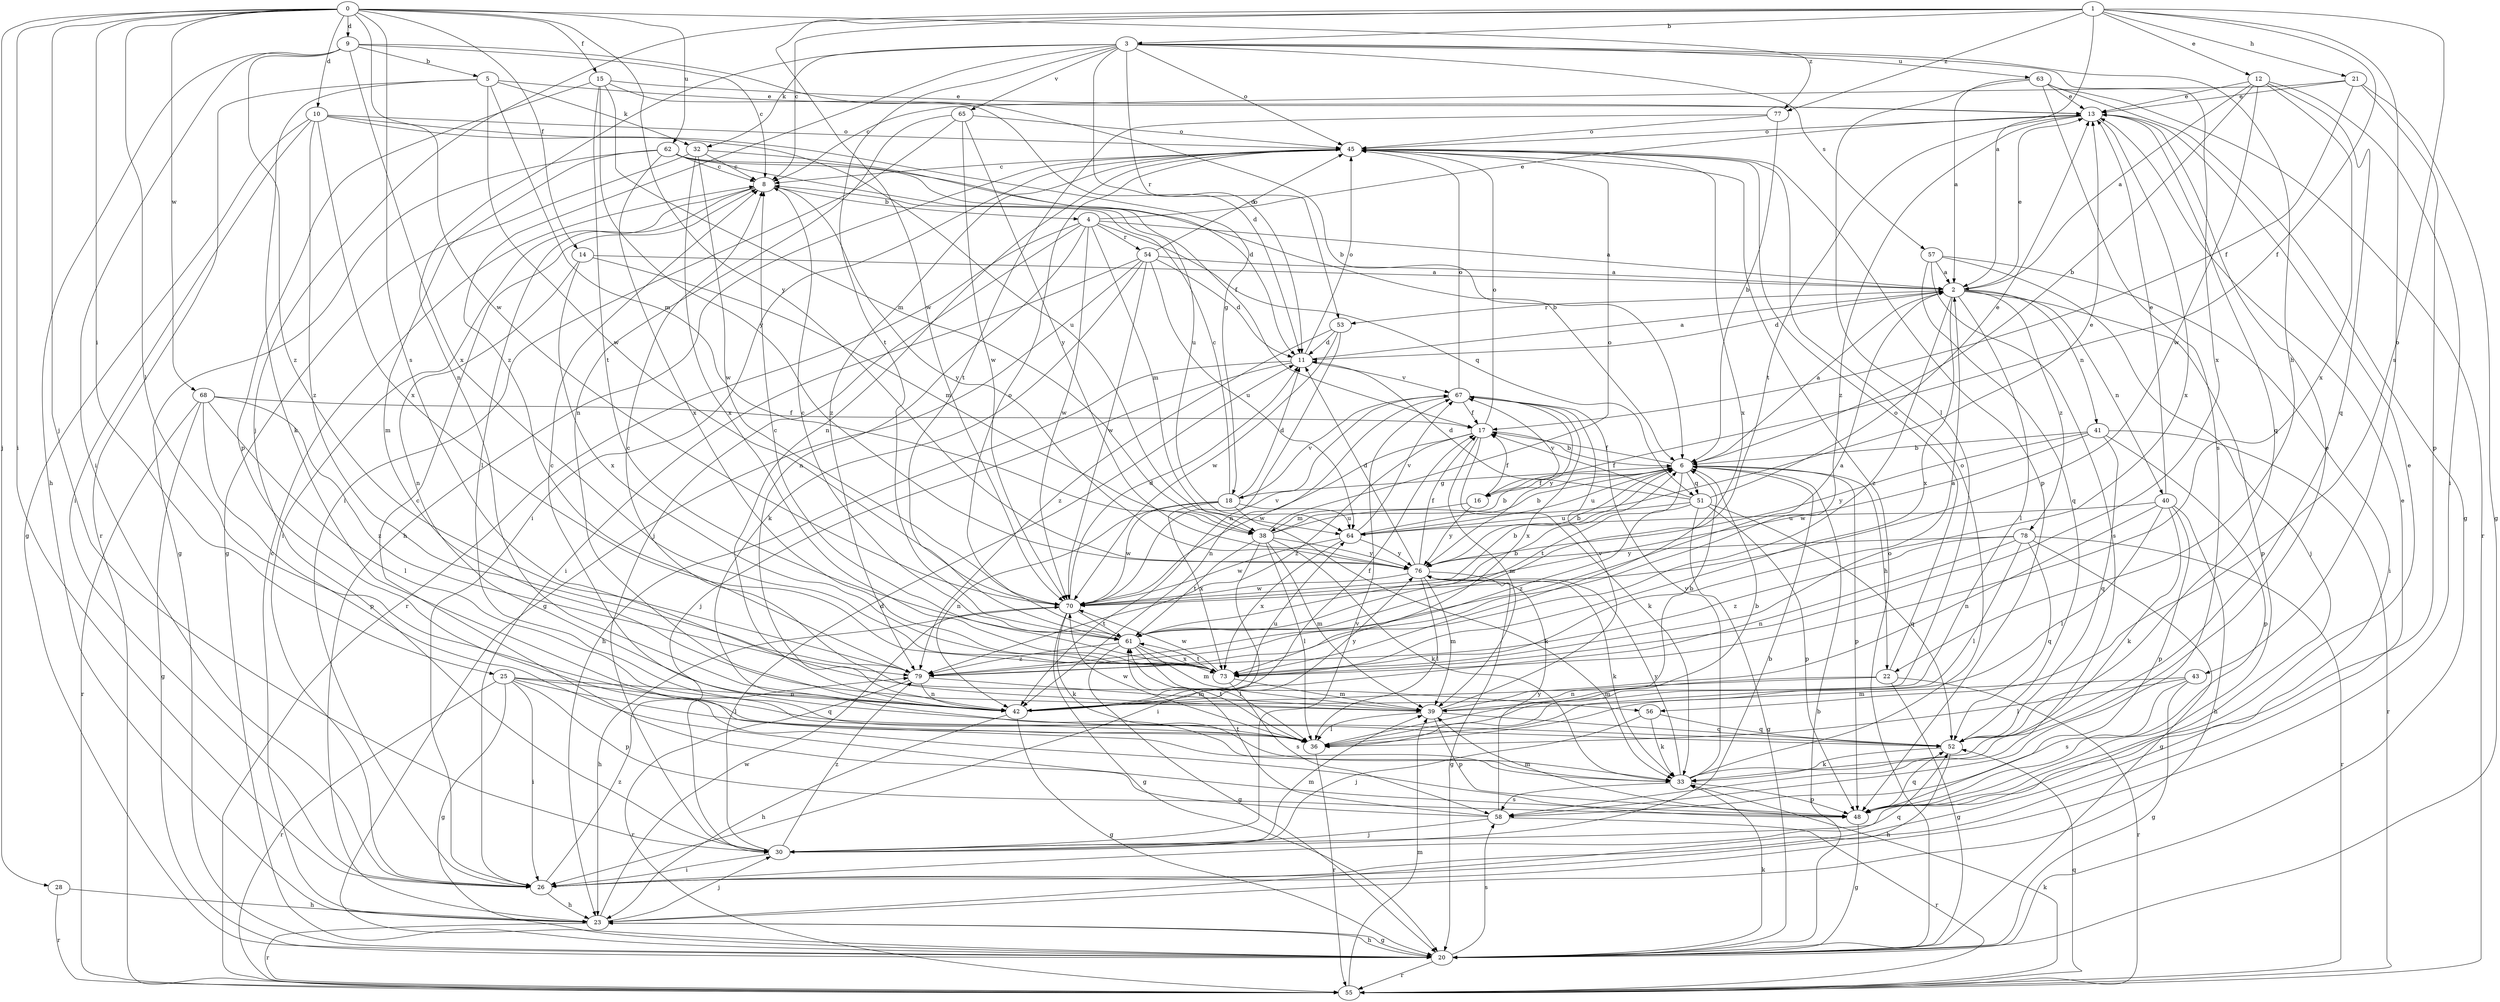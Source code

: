 strict digraph  {
0;
1;
2;
3;
4;
5;
6;
8;
9;
10;
11;
12;
13;
14;
15;
16;
17;
18;
20;
21;
22;
23;
25;
26;
28;
30;
32;
33;
36;
38;
39;
40;
41;
42;
43;
45;
48;
51;
52;
53;
54;
55;
56;
57;
58;
61;
62;
63;
64;
65;
67;
68;
70;
73;
76;
77;
78;
79;
0 -> 9  [label=d];
0 -> 10  [label=d];
0 -> 14  [label=f];
0 -> 15  [label=f];
0 -> 25  [label=i];
0 -> 26  [label=i];
0 -> 28  [label=j];
0 -> 30  [label=j];
0 -> 36  [label=l];
0 -> 56  [label=s];
0 -> 62  [label=u];
0 -> 68  [label=w];
0 -> 70  [label=w];
0 -> 76  [label=y];
0 -> 77  [label=z];
1 -> 2  [label=a];
1 -> 3  [label=b];
1 -> 8  [label=c];
1 -> 12  [label=e];
1 -> 16  [label=f];
1 -> 21  [label=h];
1 -> 30  [label=j];
1 -> 43  [label=o];
1 -> 56  [label=s];
1 -> 70  [label=w];
1 -> 77  [label=z];
2 -> 11  [label=d];
2 -> 13  [label=e];
2 -> 36  [label=l];
2 -> 40  [label=n];
2 -> 41  [label=n];
2 -> 48  [label=p];
2 -> 53  [label=r];
2 -> 73  [label=x];
2 -> 78  [label=z];
2 -> 79  [label=z];
3 -> 11  [label=d];
3 -> 22  [label=h];
3 -> 32  [label=k];
3 -> 42  [label=n];
3 -> 45  [label=o];
3 -> 53  [label=r];
3 -> 57  [label=s];
3 -> 61  [label=t];
3 -> 63  [label=u];
3 -> 65  [label=v];
3 -> 73  [label=x];
3 -> 79  [label=z];
4 -> 2  [label=a];
4 -> 13  [label=e];
4 -> 30  [label=j];
4 -> 38  [label=m];
4 -> 42  [label=n];
4 -> 51  [label=q];
4 -> 54  [label=r];
4 -> 55  [label=r];
4 -> 70  [label=w];
5 -> 13  [label=e];
5 -> 32  [label=k];
5 -> 33  [label=k];
5 -> 38  [label=m];
5 -> 55  [label=r];
5 -> 70  [label=w];
6 -> 2  [label=a];
6 -> 16  [label=f];
6 -> 17  [label=f];
6 -> 18  [label=g];
6 -> 22  [label=h];
6 -> 48  [label=p];
6 -> 51  [label=q];
6 -> 61  [label=t];
6 -> 64  [label=u];
8 -> 4  [label=b];
8 -> 26  [label=i];
8 -> 36  [label=l];
8 -> 76  [label=y];
9 -> 5  [label=b];
9 -> 6  [label=b];
9 -> 8  [label=c];
9 -> 23  [label=h];
9 -> 26  [label=i];
9 -> 73  [label=x];
9 -> 79  [label=z];
10 -> 18  [label=g];
10 -> 20  [label=g];
10 -> 26  [label=i];
10 -> 45  [label=o];
10 -> 64  [label=u];
10 -> 73  [label=x];
10 -> 79  [label=z];
11 -> 2  [label=a];
11 -> 23  [label=h];
11 -> 30  [label=j];
11 -> 45  [label=o];
11 -> 67  [label=v];
12 -> 2  [label=a];
12 -> 6  [label=b];
12 -> 13  [label=e];
12 -> 26  [label=i];
12 -> 52  [label=q];
12 -> 70  [label=w];
12 -> 73  [label=x];
13 -> 45  [label=o];
13 -> 52  [label=q];
13 -> 61  [label=t];
13 -> 73  [label=x];
13 -> 79  [label=z];
14 -> 2  [label=a];
14 -> 38  [label=m];
14 -> 42  [label=n];
14 -> 73  [label=x];
15 -> 11  [label=d];
15 -> 13  [label=e];
15 -> 38  [label=m];
15 -> 48  [label=p];
15 -> 61  [label=t];
15 -> 76  [label=y];
16 -> 17  [label=f];
16 -> 38  [label=m];
16 -> 67  [label=v];
16 -> 76  [label=y];
17 -> 6  [label=b];
17 -> 33  [label=k];
17 -> 39  [label=m];
17 -> 45  [label=o];
17 -> 70  [label=w];
17 -> 79  [label=z];
18 -> 8  [label=c];
18 -> 11  [label=d];
18 -> 33  [label=k];
18 -> 42  [label=n];
18 -> 64  [label=u];
18 -> 67  [label=v];
18 -> 70  [label=w];
18 -> 73  [label=x];
20 -> 6  [label=b];
20 -> 23  [label=h];
20 -> 33  [label=k];
20 -> 45  [label=o];
20 -> 55  [label=r];
20 -> 58  [label=s];
21 -> 8  [label=c];
21 -> 13  [label=e];
21 -> 17  [label=f];
21 -> 20  [label=g];
21 -> 48  [label=p];
22 -> 20  [label=g];
22 -> 39  [label=m];
22 -> 42  [label=n];
22 -> 45  [label=o];
22 -> 55  [label=r];
23 -> 8  [label=c];
23 -> 20  [label=g];
23 -> 30  [label=j];
23 -> 55  [label=r];
23 -> 70  [label=w];
25 -> 20  [label=g];
25 -> 26  [label=i];
25 -> 36  [label=l];
25 -> 42  [label=n];
25 -> 48  [label=p];
25 -> 52  [label=q];
25 -> 55  [label=r];
26 -> 13  [label=e];
26 -> 23  [label=h];
26 -> 52  [label=q];
26 -> 79  [label=z];
28 -> 23  [label=h];
28 -> 55  [label=r];
30 -> 6  [label=b];
30 -> 11  [label=d];
30 -> 26  [label=i];
30 -> 39  [label=m];
30 -> 67  [label=v];
30 -> 79  [label=z];
32 -> 8  [label=c];
32 -> 11  [label=d];
32 -> 20  [label=g];
32 -> 70  [label=w];
32 -> 73  [label=x];
33 -> 13  [label=e];
33 -> 45  [label=o];
33 -> 48  [label=p];
33 -> 58  [label=s];
33 -> 67  [label=v];
33 -> 76  [label=y];
36 -> 6  [label=b];
36 -> 55  [label=r];
36 -> 61  [label=t];
36 -> 70  [label=w];
38 -> 6  [label=b];
38 -> 13  [label=e];
38 -> 26  [label=i];
38 -> 33  [label=k];
38 -> 36  [label=l];
38 -> 39  [label=m];
38 -> 45  [label=o];
38 -> 61  [label=t];
38 -> 76  [label=y];
39 -> 6  [label=b];
39 -> 8  [label=c];
39 -> 36  [label=l];
39 -> 48  [label=p];
39 -> 52  [label=q];
39 -> 67  [label=v];
40 -> 13  [label=e];
40 -> 23  [label=h];
40 -> 33  [label=k];
40 -> 36  [label=l];
40 -> 42  [label=n];
40 -> 48  [label=p];
40 -> 64  [label=u];
41 -> 6  [label=b];
41 -> 48  [label=p];
41 -> 52  [label=q];
41 -> 55  [label=r];
41 -> 70  [label=w];
41 -> 76  [label=y];
42 -> 17  [label=f];
42 -> 20  [label=g];
42 -> 23  [label=h];
42 -> 64  [label=u];
42 -> 76  [label=y];
43 -> 20  [label=g];
43 -> 36  [label=l];
43 -> 39  [label=m];
43 -> 58  [label=s];
45 -> 8  [label=c];
45 -> 23  [label=h];
45 -> 26  [label=i];
45 -> 42  [label=n];
45 -> 48  [label=p];
45 -> 73  [label=x];
45 -> 79  [label=z];
48 -> 13  [label=e];
48 -> 20  [label=g];
48 -> 39  [label=m];
48 -> 52  [label=q];
51 -> 11  [label=d];
51 -> 13  [label=e];
51 -> 17  [label=f];
51 -> 20  [label=g];
51 -> 48  [label=p];
51 -> 52  [label=q];
51 -> 64  [label=u];
51 -> 79  [label=z];
52 -> 8  [label=c];
52 -> 23  [label=h];
52 -> 33  [label=k];
53 -> 11  [label=d];
53 -> 42  [label=n];
53 -> 70  [label=w];
53 -> 79  [label=z];
54 -> 2  [label=a];
54 -> 11  [label=d];
54 -> 20  [label=g];
54 -> 26  [label=i];
54 -> 33  [label=k];
54 -> 45  [label=o];
54 -> 64  [label=u];
54 -> 70  [label=w];
55 -> 33  [label=k];
55 -> 39  [label=m];
55 -> 52  [label=q];
56 -> 30  [label=j];
56 -> 33  [label=k];
56 -> 52  [label=q];
57 -> 2  [label=a];
57 -> 26  [label=i];
57 -> 30  [label=j];
57 -> 52  [label=q];
57 -> 58  [label=s];
58 -> 8  [label=c];
58 -> 30  [label=j];
58 -> 55  [label=r];
58 -> 61  [label=t];
58 -> 76  [label=y];
61 -> 2  [label=a];
61 -> 6  [label=b];
61 -> 8  [label=c];
61 -> 20  [label=g];
61 -> 36  [label=l];
61 -> 39  [label=m];
61 -> 45  [label=o];
61 -> 73  [label=x];
61 -> 79  [label=z];
62 -> 6  [label=b];
62 -> 8  [label=c];
62 -> 17  [label=f];
62 -> 20  [label=g];
62 -> 39  [label=m];
62 -> 64  [label=u];
62 -> 73  [label=x];
63 -> 2  [label=a];
63 -> 13  [label=e];
63 -> 20  [label=g];
63 -> 36  [label=l];
63 -> 55  [label=r];
63 -> 58  [label=s];
64 -> 6  [label=b];
64 -> 67  [label=v];
64 -> 70  [label=w];
64 -> 73  [label=x];
64 -> 76  [label=y];
65 -> 26  [label=i];
65 -> 42  [label=n];
65 -> 45  [label=o];
65 -> 70  [label=w];
65 -> 76  [label=y];
67 -> 17  [label=f];
67 -> 42  [label=n];
67 -> 45  [label=o];
67 -> 73  [label=x];
67 -> 76  [label=y];
68 -> 17  [label=f];
68 -> 20  [label=g];
68 -> 36  [label=l];
68 -> 48  [label=p];
68 -> 55  [label=r];
68 -> 79  [label=z];
70 -> 6  [label=b];
70 -> 11  [label=d];
70 -> 20  [label=g];
70 -> 23  [label=h];
70 -> 33  [label=k];
70 -> 61  [label=t];
70 -> 67  [label=v];
73 -> 2  [label=a];
73 -> 8  [label=c];
73 -> 39  [label=m];
73 -> 58  [label=s];
73 -> 61  [label=t];
73 -> 70  [label=w];
76 -> 6  [label=b];
76 -> 11  [label=d];
76 -> 17  [label=f];
76 -> 20  [label=g];
76 -> 33  [label=k];
76 -> 36  [label=l];
76 -> 39  [label=m];
76 -> 70  [label=w];
77 -> 6  [label=b];
77 -> 45  [label=o];
77 -> 61  [label=t];
78 -> 20  [label=g];
78 -> 36  [label=l];
78 -> 42  [label=n];
78 -> 52  [label=q];
78 -> 55  [label=r];
78 -> 76  [label=y];
78 -> 79  [label=z];
79 -> 39  [label=m];
79 -> 42  [label=n];
79 -> 55  [label=r];
}
